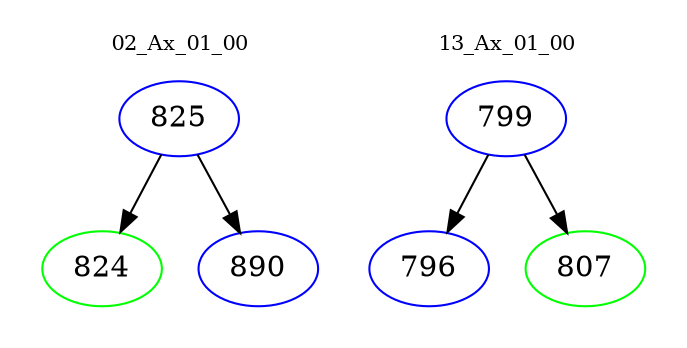 digraph{
subgraph cluster_0 {
color = white
label = "02_Ax_01_00";
fontsize=10;
T0_825 [label="825", color="blue"]
T0_825 -> T0_824 [color="black"]
T0_824 [label="824", color="green"]
T0_825 -> T0_890 [color="black"]
T0_890 [label="890", color="blue"]
}
subgraph cluster_1 {
color = white
label = "13_Ax_01_00";
fontsize=10;
T1_799 [label="799", color="blue"]
T1_799 -> T1_796 [color="black"]
T1_796 [label="796", color="blue"]
T1_799 -> T1_807 [color="black"]
T1_807 [label="807", color="green"]
}
}
